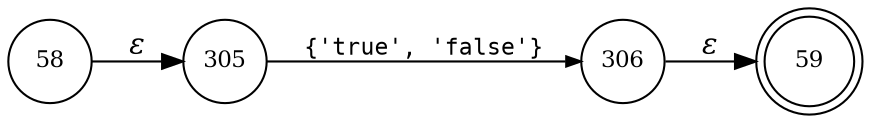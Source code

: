 digraph ATN {
rankdir=LR;
s59[fontsize=11, label="59", shape=doublecircle, fixedsize=true, width=.6];
s305[fontsize=11,label="305", shape=circle, fixedsize=true, width=.55, peripheries=1];
s306[fontsize=11,label="306", shape=circle, fixedsize=true, width=.55, peripheries=1];
s58[fontsize=11,label="58", shape=circle, fixedsize=true, width=.55, peripheries=1];
s58 -> s305 [fontname="Times-Italic", label="&epsilon;"];
s305 -> s306 [fontsize=11, fontname="Courier", arrowsize=.7, label = "{'true', 'false'}", arrowhead = normal];
s306 -> s59 [fontname="Times-Italic", label="&epsilon;"];
}